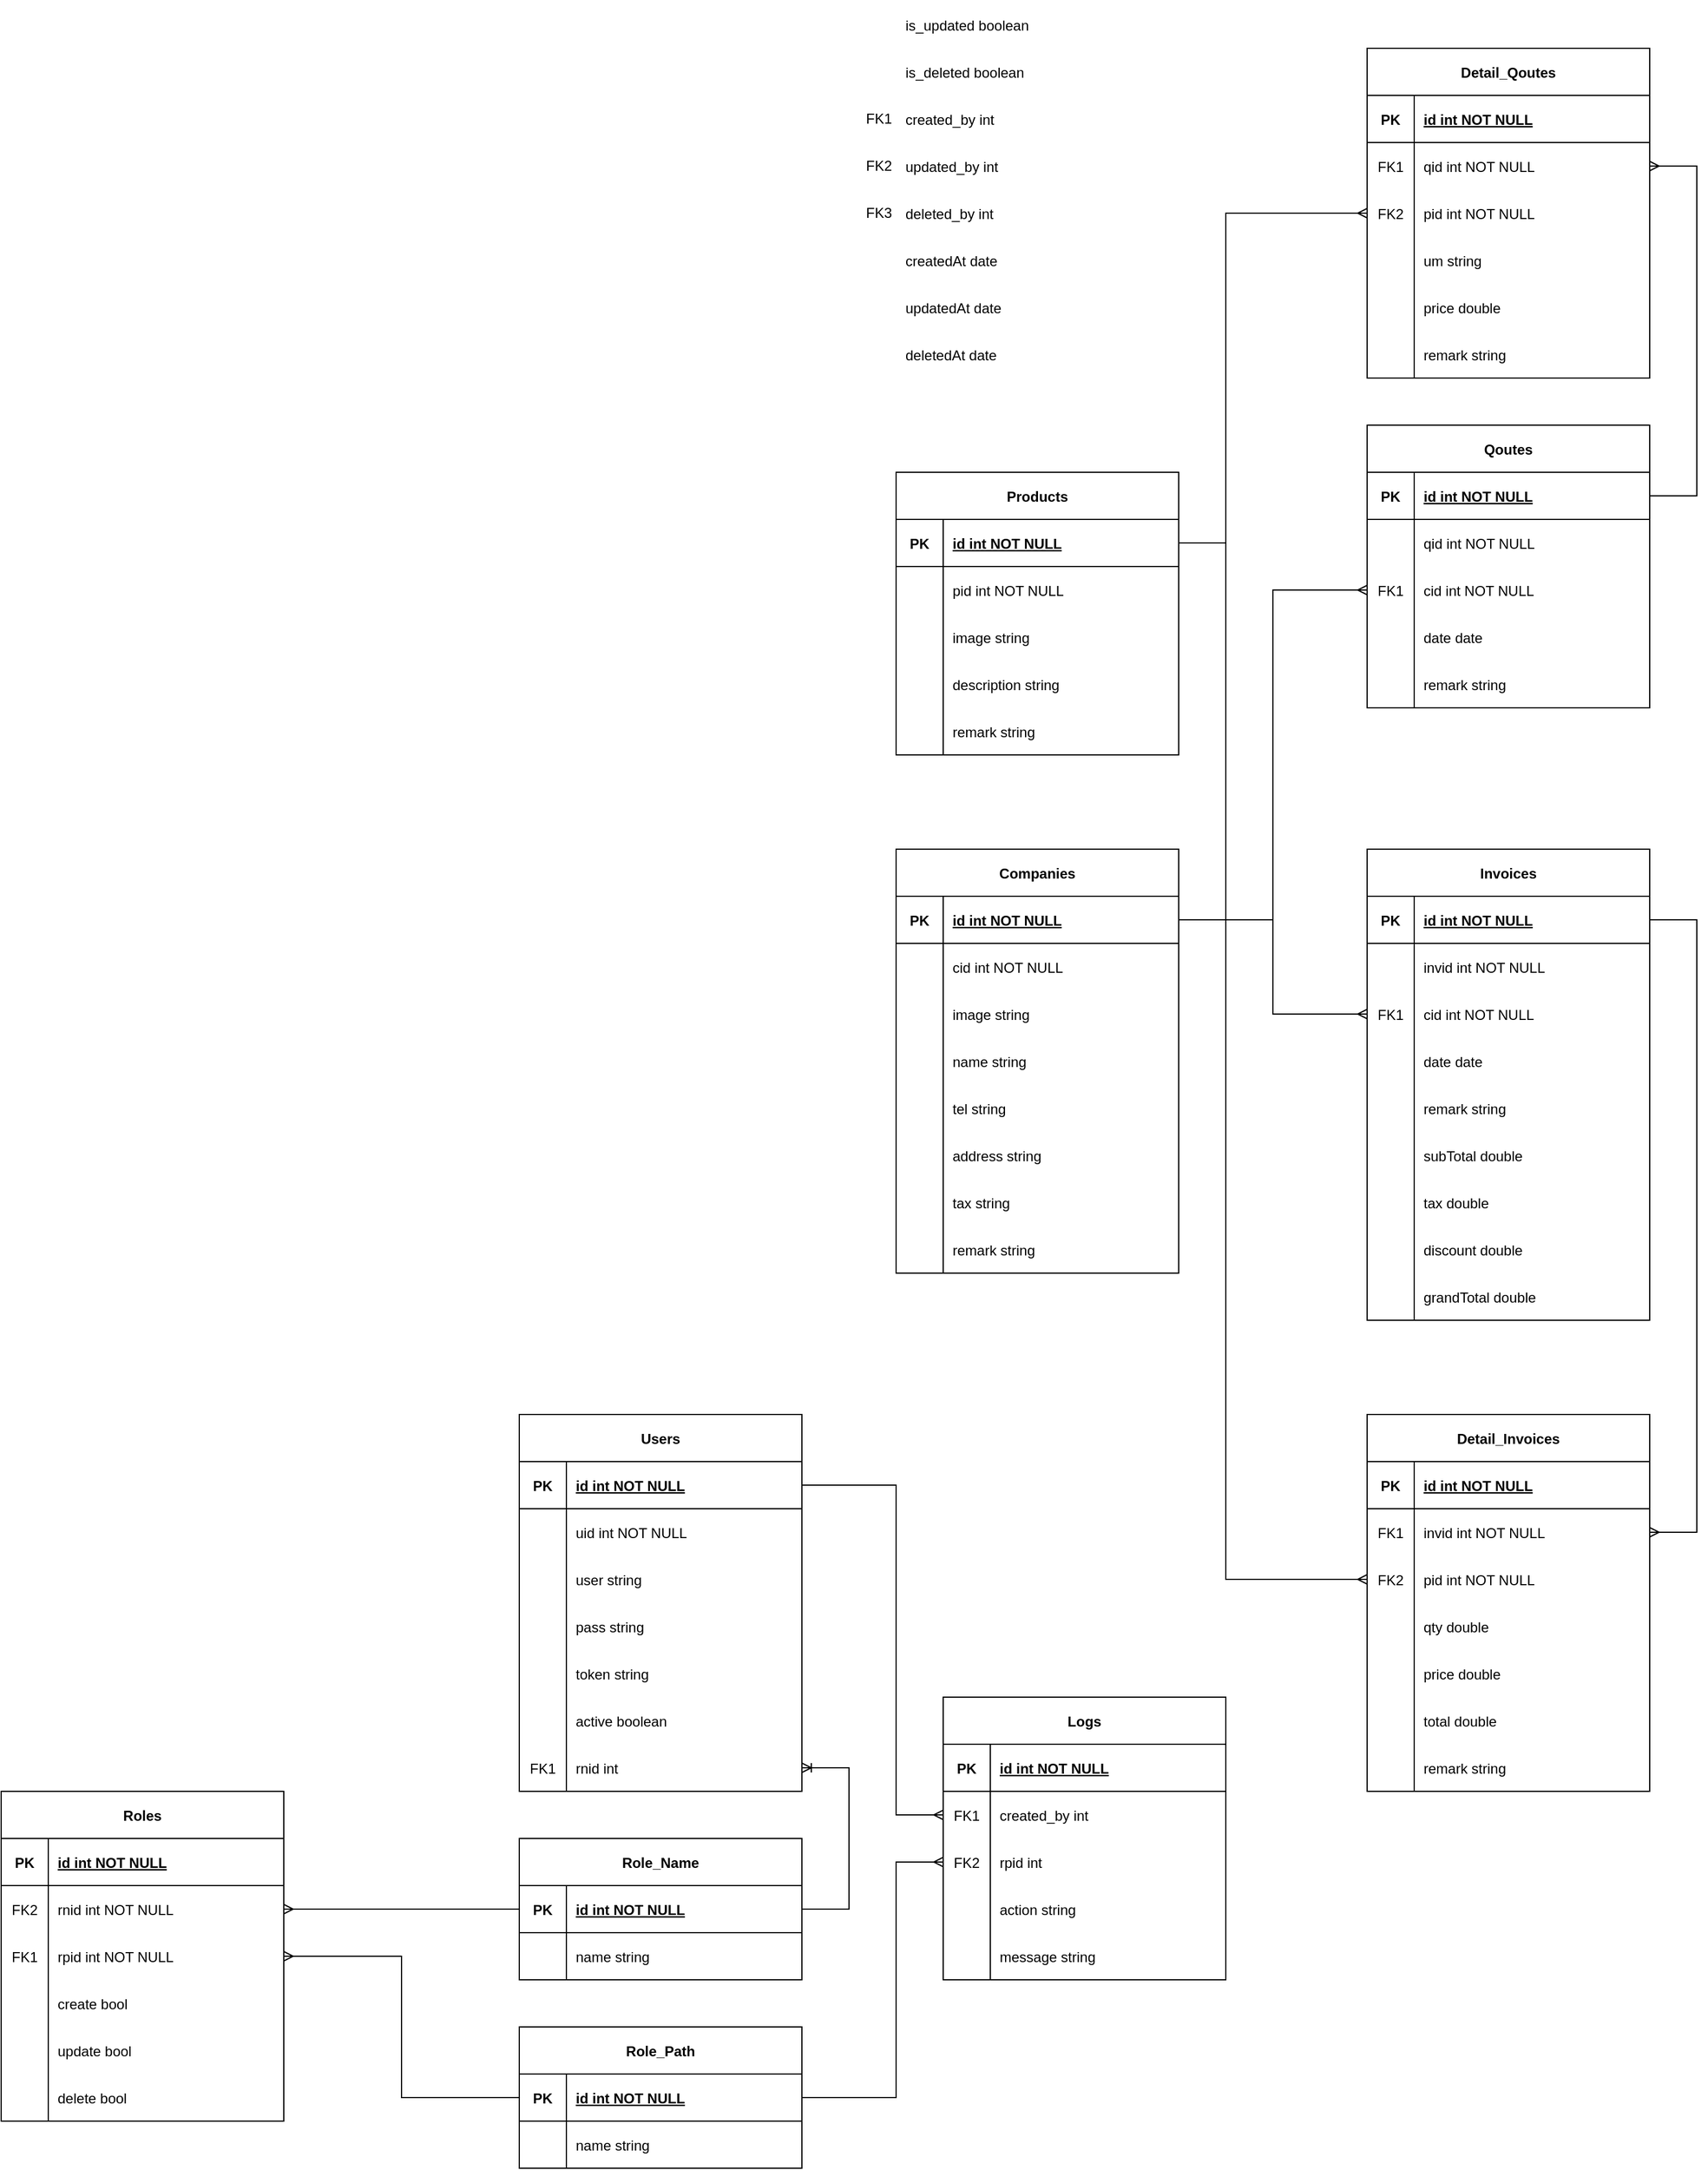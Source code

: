 <mxfile version="13.9.9" type="device"><diagram id="R2lEEEUBdFMjLlhIrx00" name="Page-1"><mxGraphModel dx="1936" dy="1906" grid="1" gridSize="10" guides="1" tooltips="1" connect="1" arrows="1" fold="1" page="1" pageScale="1" pageWidth="850" pageHeight="1100" math="0" shadow="0" extFonts="Permanent Marker^https://fonts.googleapis.com/css?family=Permanent+Marker"><root><mxCell id="0"/><mxCell id="1" parent="0"/><mxCell id="C-vyLk0tnHw3VtMMgP7b-23" value="Products" style="shape=table;startSize=40;container=1;collapsible=1;childLayout=tableLayout;fixedRows=1;rowLines=0;fontStyle=1;align=center;resizeLast=1;" parent="1" vertex="1"><mxGeometry x="120" y="120" width="240" height="240" as="geometry"><mxRectangle x="120" y="120" width="80" height="40" as="alternateBounds"/></mxGeometry></mxCell><mxCell id="C-vyLk0tnHw3VtMMgP7b-24" value="" style="shape=partialRectangle;collapsible=0;dropTarget=0;pointerEvents=0;fillColor=none;points=[[0,0.5],[1,0.5]];portConstraint=eastwest;top=0;left=0;right=0;bottom=1;" parent="C-vyLk0tnHw3VtMMgP7b-23" vertex="1"><mxGeometry y="40" width="240" height="40" as="geometry"/></mxCell><mxCell id="C-vyLk0tnHw3VtMMgP7b-25" value="PK" style="shape=partialRectangle;overflow=hidden;connectable=0;fillColor=none;top=0;left=0;bottom=0;right=0;fontStyle=1;" parent="C-vyLk0tnHw3VtMMgP7b-24" vertex="1"><mxGeometry width="40" height="40" as="geometry"/></mxCell><mxCell id="C-vyLk0tnHw3VtMMgP7b-26" value="id int NOT NULL " style="shape=partialRectangle;overflow=hidden;connectable=0;fillColor=none;top=0;left=0;bottom=0;right=0;align=left;spacingLeft=6;fontStyle=5;" parent="C-vyLk0tnHw3VtMMgP7b-24" vertex="1"><mxGeometry x="40" width="200" height="40" as="geometry"/></mxCell><mxCell id="C-vyLk0tnHw3VtMMgP7b-27" value="" style="shape=partialRectangle;collapsible=0;dropTarget=0;pointerEvents=0;fillColor=none;points=[[0,0.5],[1,0.5]];portConstraint=eastwest;top=0;left=0;right=0;bottom=0;" parent="C-vyLk0tnHw3VtMMgP7b-23" vertex="1"><mxGeometry y="80" width="240" height="40" as="geometry"/></mxCell><mxCell id="C-vyLk0tnHw3VtMMgP7b-28" value="" style="shape=partialRectangle;overflow=hidden;connectable=0;fillColor=none;top=0;left=0;bottom=0;right=0;" parent="C-vyLk0tnHw3VtMMgP7b-27" vertex="1"><mxGeometry width="40" height="40" as="geometry"/></mxCell><mxCell id="C-vyLk0tnHw3VtMMgP7b-29" value="pid int NOT NULL" style="shape=partialRectangle;overflow=hidden;connectable=0;fillColor=none;top=0;left=0;bottom=0;right=0;align=left;spacingLeft=6;" parent="C-vyLk0tnHw3VtMMgP7b-27" vertex="1"><mxGeometry x="40" width="200" height="40" as="geometry"/></mxCell><mxCell id="VTYH278Du234mxv8S15R-43" value="" style="shape=partialRectangle;collapsible=0;dropTarget=0;pointerEvents=0;fillColor=none;points=[[0,0.5],[1,0.5]];portConstraint=eastwest;top=0;left=0;right=0;bottom=0;" parent="C-vyLk0tnHw3VtMMgP7b-23" vertex="1"><mxGeometry y="120" width="240" height="40" as="geometry"/></mxCell><mxCell id="VTYH278Du234mxv8S15R-44" value="" style="shape=partialRectangle;overflow=hidden;connectable=0;fillColor=none;top=0;left=0;bottom=0;right=0;" parent="VTYH278Du234mxv8S15R-43" vertex="1"><mxGeometry width="40" height="40" as="geometry"/></mxCell><mxCell id="VTYH278Du234mxv8S15R-45" value="image string" style="shape=partialRectangle;overflow=hidden;connectable=0;fillColor=none;top=0;left=0;bottom=0;right=0;align=left;spacingLeft=6;" parent="VTYH278Du234mxv8S15R-43" vertex="1"><mxGeometry x="40" width="200" height="40" as="geometry"/></mxCell><mxCell id="VTYH278Du234mxv8S15R-16" value="" style="shape=partialRectangle;collapsible=0;dropTarget=0;pointerEvents=0;fillColor=none;points=[[0,0.5],[1,0.5]];portConstraint=eastwest;top=0;left=0;right=0;bottom=0;" parent="C-vyLk0tnHw3VtMMgP7b-23" vertex="1"><mxGeometry y="160" width="240" height="40" as="geometry"/></mxCell><mxCell id="VTYH278Du234mxv8S15R-17" value="" style="shape=partialRectangle;overflow=hidden;connectable=0;fillColor=none;top=0;left=0;bottom=0;right=0;" parent="VTYH278Du234mxv8S15R-16" vertex="1"><mxGeometry width="40" height="40" as="geometry"/></mxCell><mxCell id="VTYH278Du234mxv8S15R-18" value="description string" style="shape=partialRectangle;overflow=hidden;connectable=0;fillColor=none;top=0;left=0;bottom=0;right=0;align=left;spacingLeft=6;" parent="VTYH278Du234mxv8S15R-16" vertex="1"><mxGeometry x="40" width="200" height="40" as="geometry"/></mxCell><mxCell id="VTYH278Du234mxv8S15R-22" value="" style="shape=partialRectangle;collapsible=0;dropTarget=0;pointerEvents=0;fillColor=none;points=[[0,0.5],[1,0.5]];portConstraint=eastwest;top=0;left=0;right=0;bottom=0;" parent="C-vyLk0tnHw3VtMMgP7b-23" vertex="1"><mxGeometry y="200" width="240" height="40" as="geometry"/></mxCell><mxCell id="VTYH278Du234mxv8S15R-23" value="" style="shape=partialRectangle;overflow=hidden;connectable=0;fillColor=none;top=0;left=0;bottom=0;right=0;" parent="VTYH278Du234mxv8S15R-22" vertex="1"><mxGeometry width="40" height="40" as="geometry"/></mxCell><mxCell id="VTYH278Du234mxv8S15R-24" value="remark string" style="shape=partialRectangle;overflow=hidden;connectable=0;fillColor=none;top=0;left=0;bottom=0;right=0;align=left;spacingLeft=6;" parent="VTYH278Du234mxv8S15R-22" vertex="1"><mxGeometry x="40" width="200" height="40" as="geometry"/></mxCell><mxCell id="VTYH278Du234mxv8S15R-1" value="" style="shape=partialRectangle;collapsible=0;dropTarget=0;pointerEvents=0;fillColor=none;points=[[0,0.5],[1,0.5]];portConstraint=eastwest;top=0;left=0;right=0;bottom=0;" parent="1" vertex="1"><mxGeometry x="120" y="200" width="250" height="40" as="geometry"/></mxCell><mxCell id="VTYH278Du234mxv8S15R-2" value="" style="shape=partialRectangle;overflow=hidden;connectable=0;fillColor=none;top=0;left=0;bottom=0;right=0;" parent="VTYH278Du234mxv8S15R-1" vertex="1"><mxGeometry width="30" height="40" as="geometry"/></mxCell><mxCell id="VTYH278Du234mxv8S15R-59" value="createdAt date" style="shape=partialRectangle;overflow=hidden;connectable=0;fillColor=none;top=0;left=0;bottom=0;right=0;align=left;spacingLeft=6;" parent="1" vertex="1"><mxGeometry x="120" y="-80" width="200" height="40" as="geometry"/></mxCell><mxCell id="VTYH278Du234mxv8S15R-60" value="updatedAt date" style="shape=partialRectangle;overflow=hidden;connectable=0;fillColor=none;top=0;left=0;bottom=0;right=0;align=left;spacingLeft=6;" parent="1" vertex="1"><mxGeometry x="120" y="-40" width="200" height="40" as="geometry"/></mxCell><mxCell id="VTYH278Du234mxv8S15R-61" value="deletedAt date" style="shape=partialRectangle;overflow=hidden;connectable=0;fillColor=none;top=0;left=0;bottom=0;right=0;align=left;spacingLeft=6;" parent="1" vertex="1"><mxGeometry x="120" width="200" height="40" as="geometry"/></mxCell><mxCell id="VTYH278Du234mxv8S15R-63" value="FK1" style="text;html=1;align=center;verticalAlign=middle;resizable=0;points=[];autosize=1;" parent="1" vertex="1"><mxGeometry x="85" y="-190" width="40" height="20" as="geometry"/></mxCell><mxCell id="VTYH278Du234mxv8S15R-65" value="Companies" style="shape=table;startSize=40;container=1;collapsible=1;childLayout=tableLayout;fixedRows=1;rowLines=0;fontStyle=1;align=center;resizeLast=1;" parent="1" vertex="1"><mxGeometry x="120" y="440" width="240" height="360" as="geometry"><mxRectangle x="120" y="120" width="80" height="40" as="alternateBounds"/></mxGeometry></mxCell><mxCell id="VTYH278Du234mxv8S15R-66" value="" style="shape=partialRectangle;collapsible=0;dropTarget=0;pointerEvents=0;fillColor=none;points=[[0,0.5],[1,0.5]];portConstraint=eastwest;top=0;left=0;right=0;bottom=1;" parent="VTYH278Du234mxv8S15R-65" vertex="1"><mxGeometry y="40" width="240" height="40" as="geometry"/></mxCell><mxCell id="VTYH278Du234mxv8S15R-67" value="PK" style="shape=partialRectangle;overflow=hidden;connectable=0;fillColor=none;top=0;left=0;bottom=0;right=0;fontStyle=1;" parent="VTYH278Du234mxv8S15R-66" vertex="1"><mxGeometry width="40" height="40" as="geometry"/></mxCell><mxCell id="VTYH278Du234mxv8S15R-68" value="id int NOT NULL " style="shape=partialRectangle;overflow=hidden;connectable=0;fillColor=none;top=0;left=0;bottom=0;right=0;align=left;spacingLeft=6;fontStyle=5;" parent="VTYH278Du234mxv8S15R-66" vertex="1"><mxGeometry x="40" width="200" height="40" as="geometry"/></mxCell><mxCell id="VTYH278Du234mxv8S15R-69" value="" style="shape=partialRectangle;collapsible=0;dropTarget=0;pointerEvents=0;fillColor=none;points=[[0,0.5],[1,0.5]];portConstraint=eastwest;top=0;left=0;right=0;bottom=0;" parent="VTYH278Du234mxv8S15R-65" vertex="1"><mxGeometry y="80" width="240" height="40" as="geometry"/></mxCell><mxCell id="VTYH278Du234mxv8S15R-70" value="" style="shape=partialRectangle;overflow=hidden;connectable=0;fillColor=none;top=0;left=0;bottom=0;right=0;" parent="VTYH278Du234mxv8S15R-69" vertex="1"><mxGeometry width="40" height="40" as="geometry"/></mxCell><mxCell id="VTYH278Du234mxv8S15R-71" value="cid int NOT NULL" style="shape=partialRectangle;overflow=hidden;connectable=0;fillColor=none;top=0;left=0;bottom=0;right=0;align=left;spacingLeft=6;" parent="VTYH278Du234mxv8S15R-69" vertex="1"><mxGeometry x="40" width="200" height="40" as="geometry"/></mxCell><mxCell id="VTYH278Du234mxv8S15R-72" value="" style="shape=partialRectangle;collapsible=0;dropTarget=0;pointerEvents=0;fillColor=none;points=[[0,0.5],[1,0.5]];portConstraint=eastwest;top=0;left=0;right=0;bottom=0;" parent="VTYH278Du234mxv8S15R-65" vertex="1"><mxGeometry y="120" width="240" height="40" as="geometry"/></mxCell><mxCell id="VTYH278Du234mxv8S15R-73" value="" style="shape=partialRectangle;overflow=hidden;connectable=0;fillColor=none;top=0;left=0;bottom=0;right=0;" parent="VTYH278Du234mxv8S15R-72" vertex="1"><mxGeometry width="40" height="40" as="geometry"/></mxCell><mxCell id="VTYH278Du234mxv8S15R-74" value="image string" style="shape=partialRectangle;overflow=hidden;connectable=0;fillColor=none;top=0;left=0;bottom=0;right=0;align=left;spacingLeft=6;" parent="VTYH278Du234mxv8S15R-72" vertex="1"><mxGeometry x="40" width="200" height="40" as="geometry"/></mxCell><mxCell id="VTYH278Du234mxv8S15R-75" value="" style="shape=partialRectangle;collapsible=0;dropTarget=0;pointerEvents=0;fillColor=none;points=[[0,0.5],[1,0.5]];portConstraint=eastwest;top=0;left=0;right=0;bottom=0;" parent="VTYH278Du234mxv8S15R-65" vertex="1"><mxGeometry y="160" width="240" height="40" as="geometry"/></mxCell><mxCell id="VTYH278Du234mxv8S15R-76" value="" style="shape=partialRectangle;overflow=hidden;connectable=0;fillColor=none;top=0;left=0;bottom=0;right=0;" parent="VTYH278Du234mxv8S15R-75" vertex="1"><mxGeometry width="40" height="40" as="geometry"/></mxCell><mxCell id="VTYH278Du234mxv8S15R-77" value="name string" style="shape=partialRectangle;overflow=hidden;connectable=0;fillColor=none;top=0;left=0;bottom=0;right=0;align=left;spacingLeft=6;" parent="VTYH278Du234mxv8S15R-75" vertex="1"><mxGeometry x="40" width="200" height="40" as="geometry"/></mxCell><mxCell id="VTYH278Du234mxv8S15R-78" value="" style="shape=partialRectangle;collapsible=0;dropTarget=0;pointerEvents=0;fillColor=none;points=[[0,0.5],[1,0.5]];portConstraint=eastwest;top=0;left=0;right=0;bottom=0;" parent="VTYH278Du234mxv8S15R-65" vertex="1"><mxGeometry y="200" width="240" height="40" as="geometry"/></mxCell><mxCell id="VTYH278Du234mxv8S15R-79" value="" style="shape=partialRectangle;overflow=hidden;connectable=0;fillColor=none;top=0;left=0;bottom=0;right=0;" parent="VTYH278Du234mxv8S15R-78" vertex="1"><mxGeometry width="40" height="40" as="geometry"/></mxCell><mxCell id="VTYH278Du234mxv8S15R-80" value="tel string" style="shape=partialRectangle;overflow=hidden;connectable=0;fillColor=none;top=0;left=0;bottom=0;right=0;align=left;spacingLeft=6;" parent="VTYH278Du234mxv8S15R-78" vertex="1"><mxGeometry x="40" width="200" height="40" as="geometry"/></mxCell><mxCell id="VTYH278Du234mxv8S15R-81" value="" style="shape=partialRectangle;collapsible=0;dropTarget=0;pointerEvents=0;fillColor=none;points=[[0,0.5],[1,0.5]];portConstraint=eastwest;top=0;left=0;right=0;bottom=0;" parent="VTYH278Du234mxv8S15R-65" vertex="1"><mxGeometry y="240" width="240" height="40" as="geometry"/></mxCell><mxCell id="VTYH278Du234mxv8S15R-82" value="" style="shape=partialRectangle;overflow=hidden;connectable=0;fillColor=none;top=0;left=0;bottom=0;right=0;" parent="VTYH278Du234mxv8S15R-81" vertex="1"><mxGeometry width="40" height="40" as="geometry"/></mxCell><mxCell id="VTYH278Du234mxv8S15R-83" value="address string" style="shape=partialRectangle;overflow=hidden;connectable=0;fillColor=none;top=0;left=0;bottom=0;right=0;align=left;spacingLeft=6;" parent="VTYH278Du234mxv8S15R-81" vertex="1"><mxGeometry x="40" width="200" height="40" as="geometry"/></mxCell><mxCell id="VTYH278Du234mxv8S15R-112" value="" style="shape=partialRectangle;collapsible=0;dropTarget=0;pointerEvents=0;fillColor=none;points=[[0,0.5],[1,0.5]];portConstraint=eastwest;top=0;left=0;right=0;bottom=0;" parent="VTYH278Du234mxv8S15R-65" vertex="1"><mxGeometry y="280" width="240" height="40" as="geometry"/></mxCell><mxCell id="VTYH278Du234mxv8S15R-113" value="" style="shape=partialRectangle;overflow=hidden;connectable=0;fillColor=none;top=0;left=0;bottom=0;right=0;" parent="VTYH278Du234mxv8S15R-112" vertex="1"><mxGeometry width="40" height="40" as="geometry"/></mxCell><mxCell id="VTYH278Du234mxv8S15R-114" value="tax string" style="shape=partialRectangle;overflow=hidden;connectable=0;fillColor=none;top=0;left=0;bottom=0;right=0;align=left;spacingLeft=6;" parent="VTYH278Du234mxv8S15R-112" vertex="1"><mxGeometry x="40" width="200" height="40" as="geometry"/></mxCell><mxCell id="VTYH278Du234mxv8S15R-84" value="" style="shape=partialRectangle;collapsible=0;dropTarget=0;pointerEvents=0;fillColor=none;points=[[0,0.5],[1,0.5]];portConstraint=eastwest;top=0;left=0;right=0;bottom=0;" parent="VTYH278Du234mxv8S15R-65" vertex="1"><mxGeometry y="320" width="240" height="40" as="geometry"/></mxCell><mxCell id="VTYH278Du234mxv8S15R-85" value="" style="shape=partialRectangle;overflow=hidden;connectable=0;fillColor=none;top=0;left=0;bottom=0;right=0;" parent="VTYH278Du234mxv8S15R-84" vertex="1"><mxGeometry width="40" height="40" as="geometry"/></mxCell><mxCell id="VTYH278Du234mxv8S15R-86" value="remark string" style="shape=partialRectangle;overflow=hidden;connectable=0;fillColor=none;top=0;left=0;bottom=0;right=0;align=left;spacingLeft=6;" parent="VTYH278Du234mxv8S15R-84" vertex="1"><mxGeometry x="40" width="200" height="40" as="geometry"/></mxCell><mxCell id="VTYH278Du234mxv8S15R-116" value="Qoutes" style="shape=table;startSize=40;container=1;collapsible=1;childLayout=tableLayout;fixedRows=1;rowLines=0;fontStyle=1;align=center;resizeLast=1;" parent="1" vertex="1"><mxGeometry x="520" y="80" width="240" height="240" as="geometry"><mxRectangle x="520" y="120" width="80" height="40" as="alternateBounds"/></mxGeometry></mxCell><mxCell id="VTYH278Du234mxv8S15R-117" value="" style="shape=partialRectangle;collapsible=0;dropTarget=0;pointerEvents=0;fillColor=none;points=[[0,0.5],[1,0.5]];portConstraint=eastwest;top=0;left=0;right=0;bottom=1;" parent="VTYH278Du234mxv8S15R-116" vertex="1"><mxGeometry y="40" width="240" height="40" as="geometry"/></mxCell><mxCell id="VTYH278Du234mxv8S15R-118" value="PK" style="shape=partialRectangle;overflow=hidden;connectable=0;fillColor=none;top=0;left=0;bottom=0;right=0;fontStyle=1;" parent="VTYH278Du234mxv8S15R-117" vertex="1"><mxGeometry width="40" height="40" as="geometry"/></mxCell><mxCell id="VTYH278Du234mxv8S15R-119" value="id int NOT NULL " style="shape=partialRectangle;overflow=hidden;connectable=0;fillColor=none;top=0;left=0;bottom=0;right=0;align=left;spacingLeft=6;fontStyle=5;" parent="VTYH278Du234mxv8S15R-117" vertex="1"><mxGeometry x="40" width="200" height="40" as="geometry"/></mxCell><mxCell id="VTYH278Du234mxv8S15R-120" value="" style="shape=partialRectangle;collapsible=0;dropTarget=0;pointerEvents=0;fillColor=none;points=[[0,0.5],[1,0.5]];portConstraint=eastwest;top=0;left=0;right=0;bottom=0;" parent="VTYH278Du234mxv8S15R-116" vertex="1"><mxGeometry y="80" width="240" height="40" as="geometry"/></mxCell><mxCell id="VTYH278Du234mxv8S15R-121" value="" style="shape=partialRectangle;overflow=hidden;connectable=0;fillColor=none;top=0;left=0;bottom=0;right=0;" parent="VTYH278Du234mxv8S15R-120" vertex="1"><mxGeometry width="40" height="40" as="geometry"/></mxCell><mxCell id="VTYH278Du234mxv8S15R-122" value="qid int NOT NULL" style="shape=partialRectangle;overflow=hidden;connectable=0;fillColor=none;top=0;left=0;bottom=0;right=0;align=left;spacingLeft=6;" parent="VTYH278Du234mxv8S15R-120" vertex="1"><mxGeometry x="40" width="200" height="40" as="geometry"/></mxCell><mxCell id="VTYH278Du234mxv8S15R-123" value="" style="shape=partialRectangle;collapsible=0;dropTarget=0;pointerEvents=0;fillColor=none;points=[[0,0.5],[1,0.5]];portConstraint=eastwest;top=0;left=0;right=0;bottom=0;" parent="VTYH278Du234mxv8S15R-116" vertex="1"><mxGeometry y="120" width="240" height="40" as="geometry"/></mxCell><mxCell id="VTYH278Du234mxv8S15R-124" value="FK1" style="shape=partialRectangle;overflow=hidden;connectable=0;fillColor=none;top=0;left=0;bottom=0;right=0;" parent="VTYH278Du234mxv8S15R-123" vertex="1"><mxGeometry width="40" height="40" as="geometry"/></mxCell><mxCell id="VTYH278Du234mxv8S15R-125" value="cid int NOT NULL" style="shape=partialRectangle;overflow=hidden;connectable=0;fillColor=none;top=0;left=0;bottom=0;right=0;align=left;spacingLeft=6;" parent="VTYH278Du234mxv8S15R-123" vertex="1"><mxGeometry x="40" width="200" height="40" as="geometry"/></mxCell><mxCell id="VTYH278Du234mxv8S15R-138" value="" style="shape=partialRectangle;collapsible=0;dropTarget=0;pointerEvents=0;fillColor=none;points=[[0,0.5],[1,0.5]];portConstraint=eastwest;top=0;left=0;right=0;bottom=0;" parent="VTYH278Du234mxv8S15R-116" vertex="1"><mxGeometry y="160" width="240" height="40" as="geometry"/></mxCell><mxCell id="VTYH278Du234mxv8S15R-139" value="" style="shape=partialRectangle;overflow=hidden;connectable=0;fillColor=none;top=0;left=0;bottom=0;right=0;" parent="VTYH278Du234mxv8S15R-138" vertex="1"><mxGeometry width="40" height="40" as="geometry"/></mxCell><mxCell id="VTYH278Du234mxv8S15R-140" value="date date" style="shape=partialRectangle;overflow=hidden;connectable=0;fillColor=none;top=0;left=0;bottom=0;right=0;align=left;spacingLeft=6;" parent="VTYH278Du234mxv8S15R-138" vertex="1"><mxGeometry x="40" width="200" height="40" as="geometry"/></mxCell><mxCell id="VTYH278Du234mxv8S15R-210" value="" style="shape=partialRectangle;collapsible=0;dropTarget=0;pointerEvents=0;fillColor=none;points=[[0,0.5],[1,0.5]];portConstraint=eastwest;top=0;left=0;right=0;bottom=0;" parent="VTYH278Du234mxv8S15R-116" vertex="1"><mxGeometry y="200" width="240" height="40" as="geometry"/></mxCell><mxCell id="VTYH278Du234mxv8S15R-211" value="" style="shape=partialRectangle;overflow=hidden;connectable=0;fillColor=none;top=0;left=0;bottom=0;right=0;" parent="VTYH278Du234mxv8S15R-210" vertex="1"><mxGeometry width="40" height="40" as="geometry"/></mxCell><mxCell id="VTYH278Du234mxv8S15R-212" value="remark string" style="shape=partialRectangle;overflow=hidden;connectable=0;fillColor=none;top=0;left=0;bottom=0;right=0;align=left;spacingLeft=6;" parent="VTYH278Du234mxv8S15R-210" vertex="1"><mxGeometry x="40" width="200" height="40" as="geometry"/></mxCell><mxCell id="VTYH278Du234mxv8S15R-137" style="edgeStyle=orthogonalEdgeStyle;rounded=0;orthogonalLoop=1;jettySize=auto;html=1;endArrow=ERmany;endFill=0;exitX=1;exitY=0.5;exitDx=0;exitDy=0;" parent="1" source="VTYH278Du234mxv8S15R-66" target="VTYH278Du234mxv8S15R-123" edge="1"><mxGeometry relative="1" as="geometry"/></mxCell><mxCell id="VTYH278Du234mxv8S15R-141" value="Invoices" style="shape=table;startSize=40;container=1;collapsible=1;childLayout=tableLayout;fixedRows=1;rowLines=0;fontStyle=1;align=center;resizeLast=1;" parent="1" vertex="1"><mxGeometry x="520" y="440" width="240" height="400" as="geometry"><mxRectangle x="520" y="440" width="80" height="40" as="alternateBounds"/></mxGeometry></mxCell><mxCell id="VTYH278Du234mxv8S15R-142" value="" style="shape=partialRectangle;collapsible=0;dropTarget=0;pointerEvents=0;fillColor=none;points=[[0,0.5],[1,0.5]];portConstraint=eastwest;top=0;left=0;right=0;bottom=1;" parent="VTYH278Du234mxv8S15R-141" vertex="1"><mxGeometry y="40" width="240" height="40" as="geometry"/></mxCell><mxCell id="VTYH278Du234mxv8S15R-143" value="PK" style="shape=partialRectangle;overflow=hidden;connectable=0;fillColor=none;top=0;left=0;bottom=0;right=0;fontStyle=1;" parent="VTYH278Du234mxv8S15R-142" vertex="1"><mxGeometry width="40" height="40" as="geometry"/></mxCell><mxCell id="VTYH278Du234mxv8S15R-144" value="id int NOT NULL " style="shape=partialRectangle;overflow=hidden;connectable=0;fillColor=none;top=0;left=0;bottom=0;right=0;align=left;spacingLeft=6;fontStyle=5;" parent="VTYH278Du234mxv8S15R-142" vertex="1"><mxGeometry x="40" width="200" height="40" as="geometry"/></mxCell><mxCell id="VTYH278Du234mxv8S15R-145" value="" style="shape=partialRectangle;collapsible=0;dropTarget=0;pointerEvents=0;fillColor=none;points=[[0,0.5],[1,0.5]];portConstraint=eastwest;top=0;left=0;right=0;bottom=0;" parent="VTYH278Du234mxv8S15R-141" vertex="1"><mxGeometry y="80" width="240" height="40" as="geometry"/></mxCell><mxCell id="VTYH278Du234mxv8S15R-146" value="" style="shape=partialRectangle;overflow=hidden;connectable=0;fillColor=none;top=0;left=0;bottom=0;right=0;" parent="VTYH278Du234mxv8S15R-145" vertex="1"><mxGeometry width="40" height="40" as="geometry"/></mxCell><mxCell id="VTYH278Du234mxv8S15R-147" value="invid int NOT NULL" style="shape=partialRectangle;overflow=hidden;connectable=0;fillColor=none;top=0;left=0;bottom=0;right=0;align=left;spacingLeft=6;" parent="VTYH278Du234mxv8S15R-145" vertex="1"><mxGeometry x="40" width="200" height="40" as="geometry"/></mxCell><mxCell id="VTYH278Du234mxv8S15R-148" value="" style="shape=partialRectangle;collapsible=0;dropTarget=0;pointerEvents=0;fillColor=none;points=[[0,0.5],[1,0.5]];portConstraint=eastwest;top=0;left=0;right=0;bottom=0;" parent="VTYH278Du234mxv8S15R-141" vertex="1"><mxGeometry y="120" width="240" height="40" as="geometry"/></mxCell><mxCell id="VTYH278Du234mxv8S15R-149" value="FK1" style="shape=partialRectangle;overflow=hidden;connectable=0;fillColor=none;top=0;left=0;bottom=0;right=0;" parent="VTYH278Du234mxv8S15R-148" vertex="1"><mxGeometry width="40" height="40" as="geometry"/></mxCell><mxCell id="VTYH278Du234mxv8S15R-150" value="cid int NOT NULL" style="shape=partialRectangle;overflow=hidden;connectable=0;fillColor=none;top=0;left=0;bottom=0;right=0;align=left;spacingLeft=6;" parent="VTYH278Du234mxv8S15R-148" vertex="1"><mxGeometry x="40" width="200" height="40" as="geometry"/></mxCell><mxCell id="VTYH278Du234mxv8S15R-151" value="" style="shape=partialRectangle;collapsible=0;dropTarget=0;pointerEvents=0;fillColor=none;points=[[0,0.5],[1,0.5]];portConstraint=eastwest;top=0;left=0;right=0;bottom=0;" parent="VTYH278Du234mxv8S15R-141" vertex="1"><mxGeometry y="160" width="240" height="40" as="geometry"/></mxCell><mxCell id="VTYH278Du234mxv8S15R-152" value="" style="shape=partialRectangle;overflow=hidden;connectable=0;fillColor=none;top=0;left=0;bottom=0;right=0;" parent="VTYH278Du234mxv8S15R-151" vertex="1"><mxGeometry width="40" height="40" as="geometry"/></mxCell><mxCell id="VTYH278Du234mxv8S15R-153" value="date date" style="shape=partialRectangle;overflow=hidden;connectable=0;fillColor=none;top=0;left=0;bottom=0;right=0;align=left;spacingLeft=6;" parent="VTYH278Du234mxv8S15R-151" vertex="1"><mxGeometry x="40" width="200" height="40" as="geometry"/></mxCell><mxCell id="VTYH278Du234mxv8S15R-154" value="" style="shape=partialRectangle;collapsible=0;dropTarget=0;pointerEvents=0;fillColor=none;points=[[0,0.5],[1,0.5]];portConstraint=eastwest;top=0;left=0;right=0;bottom=0;" parent="VTYH278Du234mxv8S15R-141" vertex="1"><mxGeometry y="200" width="240" height="40" as="geometry"/></mxCell><mxCell id="VTYH278Du234mxv8S15R-155" value="" style="shape=partialRectangle;overflow=hidden;connectable=0;fillColor=none;top=0;left=0;bottom=0;right=0;" parent="VTYH278Du234mxv8S15R-154" vertex="1"><mxGeometry width="40" height="40" as="geometry"/></mxCell><mxCell id="VTYH278Du234mxv8S15R-156" value="remark string" style="shape=partialRectangle;overflow=hidden;connectable=0;fillColor=none;top=0;left=0;bottom=0;right=0;align=left;spacingLeft=6;" parent="VTYH278Du234mxv8S15R-154" vertex="1"><mxGeometry x="40" width="200" height="40" as="geometry"/></mxCell><mxCell id="VTYH278Du234mxv8S15R-161" value="" style="shape=partialRectangle;collapsible=0;dropTarget=0;pointerEvents=0;fillColor=none;points=[[0,0.5],[1,0.5]];portConstraint=eastwest;top=0;left=0;right=0;bottom=0;" parent="VTYH278Du234mxv8S15R-141" vertex="1"><mxGeometry y="240" width="240" height="40" as="geometry"/></mxCell><mxCell id="VTYH278Du234mxv8S15R-162" value="" style="shape=partialRectangle;overflow=hidden;connectable=0;fillColor=none;top=0;left=0;bottom=0;right=0;" parent="VTYH278Du234mxv8S15R-161" vertex="1"><mxGeometry width="40" height="40" as="geometry"/></mxCell><mxCell id="VTYH278Du234mxv8S15R-163" value="subTotal double" style="shape=partialRectangle;overflow=hidden;connectable=0;fillColor=none;top=0;left=0;bottom=0;right=0;align=left;spacingLeft=6;" parent="VTYH278Du234mxv8S15R-161" vertex="1"><mxGeometry x="40" width="200" height="40" as="geometry"/></mxCell><mxCell id="VTYH278Du234mxv8S15R-164" value="" style="shape=partialRectangle;collapsible=0;dropTarget=0;pointerEvents=0;fillColor=none;points=[[0,0.5],[1,0.5]];portConstraint=eastwest;top=0;left=0;right=0;bottom=0;" parent="VTYH278Du234mxv8S15R-141" vertex="1"><mxGeometry y="280" width="240" height="40" as="geometry"/></mxCell><mxCell id="VTYH278Du234mxv8S15R-165" value="" style="shape=partialRectangle;overflow=hidden;connectable=0;fillColor=none;top=0;left=0;bottom=0;right=0;" parent="VTYH278Du234mxv8S15R-164" vertex="1"><mxGeometry width="40" height="40" as="geometry"/></mxCell><mxCell id="VTYH278Du234mxv8S15R-166" value="tax double" style="shape=partialRectangle;overflow=hidden;connectable=0;fillColor=none;top=0;left=0;bottom=0;right=0;align=left;spacingLeft=6;" parent="VTYH278Du234mxv8S15R-164" vertex="1"><mxGeometry x="40" width="200" height="40" as="geometry"/></mxCell><mxCell id="VTYH278Du234mxv8S15R-167" value="" style="shape=partialRectangle;collapsible=0;dropTarget=0;pointerEvents=0;fillColor=none;points=[[0,0.5],[1,0.5]];portConstraint=eastwest;top=0;left=0;right=0;bottom=0;" parent="VTYH278Du234mxv8S15R-141" vertex="1"><mxGeometry y="320" width="240" height="40" as="geometry"/></mxCell><mxCell id="VTYH278Du234mxv8S15R-168" value="" style="shape=partialRectangle;overflow=hidden;connectable=0;fillColor=none;top=0;left=0;bottom=0;right=0;" parent="VTYH278Du234mxv8S15R-167" vertex="1"><mxGeometry width="40" height="40" as="geometry"/></mxCell><mxCell id="VTYH278Du234mxv8S15R-169" value="discount double" style="shape=partialRectangle;overflow=hidden;connectable=0;fillColor=none;top=0;left=0;bottom=0;right=0;align=left;spacingLeft=6;" parent="VTYH278Du234mxv8S15R-167" vertex="1"><mxGeometry x="40" width="200" height="40" as="geometry"/></mxCell><mxCell id="VTYH278Du234mxv8S15R-170" value="" style="shape=partialRectangle;collapsible=0;dropTarget=0;pointerEvents=0;fillColor=none;points=[[0,0.5],[1,0.5]];portConstraint=eastwest;top=0;left=0;right=0;bottom=0;" parent="VTYH278Du234mxv8S15R-141" vertex="1"><mxGeometry y="360" width="240" height="40" as="geometry"/></mxCell><mxCell id="VTYH278Du234mxv8S15R-171" value="" style="shape=partialRectangle;overflow=hidden;connectable=0;fillColor=none;top=0;left=0;bottom=0;right=0;" parent="VTYH278Du234mxv8S15R-170" vertex="1"><mxGeometry width="40" height="40" as="geometry"/></mxCell><mxCell id="VTYH278Du234mxv8S15R-172" value="grandTotal double" style="shape=partialRectangle;overflow=hidden;connectable=0;fillColor=none;top=0;left=0;bottom=0;right=0;align=left;spacingLeft=6;" parent="VTYH278Du234mxv8S15R-170" vertex="1"><mxGeometry x="40" width="200" height="40" as="geometry"/></mxCell><mxCell id="VTYH278Du234mxv8S15R-160" style="edgeStyle=orthogonalEdgeStyle;rounded=0;orthogonalLoop=1;jettySize=auto;html=1;entryX=0;entryY=0.5;entryDx=0;entryDy=0;endArrow=ERmany;endFill=0;" parent="1" source="VTYH278Du234mxv8S15R-66" target="VTYH278Du234mxv8S15R-148" edge="1"><mxGeometry relative="1" as="geometry"/></mxCell><mxCell id="VTYH278Du234mxv8S15R-173" value="Detail_Invoices" style="shape=table;startSize=40;container=1;collapsible=1;childLayout=tableLayout;fixedRows=1;rowLines=0;fontStyle=1;align=center;resizeLast=1;" parent="1" vertex="1"><mxGeometry x="520" y="920" width="240" height="320" as="geometry"><mxRectangle x="520" y="440" width="80" height="40" as="alternateBounds"/></mxGeometry></mxCell><mxCell id="VTYH278Du234mxv8S15R-174" value="" style="shape=partialRectangle;collapsible=0;dropTarget=0;pointerEvents=0;fillColor=none;points=[[0,0.5],[1,0.5]];portConstraint=eastwest;top=0;left=0;right=0;bottom=1;" parent="VTYH278Du234mxv8S15R-173" vertex="1"><mxGeometry y="40" width="240" height="40" as="geometry"/></mxCell><mxCell id="VTYH278Du234mxv8S15R-175" value="PK" style="shape=partialRectangle;overflow=hidden;connectable=0;fillColor=none;top=0;left=0;bottom=0;right=0;fontStyle=1;" parent="VTYH278Du234mxv8S15R-174" vertex="1"><mxGeometry width="40" height="40" as="geometry"/></mxCell><mxCell id="VTYH278Du234mxv8S15R-176" value="id int NOT NULL " style="shape=partialRectangle;overflow=hidden;connectable=0;fillColor=none;top=0;left=0;bottom=0;right=0;align=left;spacingLeft=6;fontStyle=5;" parent="VTYH278Du234mxv8S15R-174" vertex="1"><mxGeometry x="40" width="200" height="40" as="geometry"/></mxCell><mxCell id="VTYH278Du234mxv8S15R-177" value="" style="shape=partialRectangle;collapsible=0;dropTarget=0;pointerEvents=0;fillColor=none;points=[[0,0.5],[1,0.5]];portConstraint=eastwest;top=0;left=0;right=0;bottom=0;" parent="VTYH278Du234mxv8S15R-173" vertex="1"><mxGeometry y="80" width="240" height="40" as="geometry"/></mxCell><mxCell id="VTYH278Du234mxv8S15R-178" value="FK1" style="shape=partialRectangle;overflow=hidden;connectable=0;fillColor=none;top=0;left=0;bottom=0;right=0;" parent="VTYH278Du234mxv8S15R-177" vertex="1"><mxGeometry width="40" height="40" as="geometry"/></mxCell><mxCell id="VTYH278Du234mxv8S15R-179" value="invid int NOT NULL" style="shape=partialRectangle;overflow=hidden;connectable=0;fillColor=none;top=0;left=0;bottom=0;right=0;align=left;spacingLeft=6;" parent="VTYH278Du234mxv8S15R-177" vertex="1"><mxGeometry x="40" width="200" height="40" as="geometry"/></mxCell><mxCell id="VTYH278Du234mxv8S15R-180" value="" style="shape=partialRectangle;collapsible=0;dropTarget=0;pointerEvents=0;fillColor=none;points=[[0,0.5],[1,0.5]];portConstraint=eastwest;top=0;left=0;right=0;bottom=0;" parent="VTYH278Du234mxv8S15R-173" vertex="1"><mxGeometry y="120" width="240" height="40" as="geometry"/></mxCell><mxCell id="VTYH278Du234mxv8S15R-181" value="FK2" style="shape=partialRectangle;overflow=hidden;connectable=0;fillColor=none;top=0;left=0;bottom=0;right=0;" parent="VTYH278Du234mxv8S15R-180" vertex="1"><mxGeometry width="40" height="40" as="geometry"/></mxCell><mxCell id="VTYH278Du234mxv8S15R-182" value="pid int NOT NULL" style="shape=partialRectangle;overflow=hidden;connectable=0;fillColor=none;top=0;left=0;bottom=0;right=0;align=left;spacingLeft=6;" parent="VTYH278Du234mxv8S15R-180" vertex="1"><mxGeometry x="40" width="200" height="40" as="geometry"/></mxCell><mxCell id="VTYH278Du234mxv8S15R-183" value="" style="shape=partialRectangle;collapsible=0;dropTarget=0;pointerEvents=0;fillColor=none;points=[[0,0.5],[1,0.5]];portConstraint=eastwest;top=0;left=0;right=0;bottom=0;" parent="VTYH278Du234mxv8S15R-173" vertex="1"><mxGeometry y="160" width="240" height="40" as="geometry"/></mxCell><mxCell id="VTYH278Du234mxv8S15R-184" value="" style="shape=partialRectangle;overflow=hidden;connectable=0;fillColor=none;top=0;left=0;bottom=0;right=0;" parent="VTYH278Du234mxv8S15R-183" vertex="1"><mxGeometry width="40" height="40" as="geometry"/></mxCell><mxCell id="VTYH278Du234mxv8S15R-185" value="qty double" style="shape=partialRectangle;overflow=hidden;connectable=0;fillColor=none;top=0;left=0;bottom=0;right=0;align=left;spacingLeft=6;" parent="VTYH278Du234mxv8S15R-183" vertex="1"><mxGeometry x="40" width="200" height="40" as="geometry"/></mxCell><mxCell id="VTYH278Du234mxv8S15R-204" value="" style="shape=partialRectangle;collapsible=0;dropTarget=0;pointerEvents=0;fillColor=none;points=[[0,0.5],[1,0.5]];portConstraint=eastwest;top=0;left=0;right=0;bottom=0;" parent="VTYH278Du234mxv8S15R-173" vertex="1"><mxGeometry y="200" width="240" height="40" as="geometry"/></mxCell><mxCell id="VTYH278Du234mxv8S15R-205" value="" style="shape=partialRectangle;overflow=hidden;connectable=0;fillColor=none;top=0;left=0;bottom=0;right=0;" parent="VTYH278Du234mxv8S15R-204" vertex="1"><mxGeometry width="40" height="40" as="geometry"/></mxCell><mxCell id="VTYH278Du234mxv8S15R-206" value="price double" style="shape=partialRectangle;overflow=hidden;connectable=0;fillColor=none;top=0;left=0;bottom=0;right=0;align=left;spacingLeft=6;" parent="VTYH278Du234mxv8S15R-204" vertex="1"><mxGeometry x="40" width="200" height="40" as="geometry"/></mxCell><mxCell id="VTYH278Du234mxv8S15R-207" value="" style="shape=partialRectangle;collapsible=0;dropTarget=0;pointerEvents=0;fillColor=none;points=[[0,0.5],[1,0.5]];portConstraint=eastwest;top=0;left=0;right=0;bottom=0;" parent="VTYH278Du234mxv8S15R-173" vertex="1"><mxGeometry y="240" width="240" height="40" as="geometry"/></mxCell><mxCell id="VTYH278Du234mxv8S15R-208" value="" style="shape=partialRectangle;overflow=hidden;connectable=0;fillColor=none;top=0;left=0;bottom=0;right=0;" parent="VTYH278Du234mxv8S15R-207" vertex="1"><mxGeometry width="40" height="40" as="geometry"/></mxCell><mxCell id="VTYH278Du234mxv8S15R-209" value="total double" style="shape=partialRectangle;overflow=hidden;connectable=0;fillColor=none;top=0;left=0;bottom=0;right=0;align=left;spacingLeft=6;" parent="VTYH278Du234mxv8S15R-207" vertex="1"><mxGeometry x="40" width="200" height="40" as="geometry"/></mxCell><mxCell id="VTYH278Du234mxv8S15R-186" value="" style="shape=partialRectangle;collapsible=0;dropTarget=0;pointerEvents=0;fillColor=none;points=[[0,0.5],[1,0.5]];portConstraint=eastwest;top=0;left=0;right=0;bottom=0;" parent="VTYH278Du234mxv8S15R-173" vertex="1"><mxGeometry y="280" width="240" height="40" as="geometry"/></mxCell><mxCell id="VTYH278Du234mxv8S15R-187" value="" style="shape=partialRectangle;overflow=hidden;connectable=0;fillColor=none;top=0;left=0;bottom=0;right=0;" parent="VTYH278Du234mxv8S15R-186" vertex="1"><mxGeometry width="40" height="40" as="geometry"/></mxCell><mxCell id="VTYH278Du234mxv8S15R-188" value="remark string" style="shape=partialRectangle;overflow=hidden;connectable=0;fillColor=none;top=0;left=0;bottom=0;right=0;align=left;spacingLeft=6;" parent="VTYH278Du234mxv8S15R-186" vertex="1"><mxGeometry x="40" width="200" height="40" as="geometry"/></mxCell><mxCell id="VTYH278Du234mxv8S15R-201" style="edgeStyle=orthogonalEdgeStyle;rounded=0;orthogonalLoop=1;jettySize=auto;html=1;entryX=1;entryY=0.5;entryDx=0;entryDy=0;endArrow=ERmany;endFill=0;exitX=1;exitY=0.5;exitDx=0;exitDy=0;" parent="1" source="VTYH278Du234mxv8S15R-142" target="VTYH278Du234mxv8S15R-177" edge="1"><mxGeometry relative="1" as="geometry"><Array as="points"><mxPoint x="800" y="500"/><mxPoint x="800" y="1020"/></Array></mxGeometry></mxCell><mxCell id="VTYH278Du234mxv8S15R-203" style="edgeStyle=orthogonalEdgeStyle;rounded=0;orthogonalLoop=1;jettySize=auto;html=1;entryX=0;entryY=0.5;entryDx=0;entryDy=0;endArrow=ERmany;endFill=0;" parent="1" source="C-vyLk0tnHw3VtMMgP7b-24" target="VTYH278Du234mxv8S15R-180" edge="1"><mxGeometry relative="1" as="geometry"><Array as="points"><mxPoint x="400" y="180"/><mxPoint x="400" y="1060"/></Array></mxGeometry></mxCell><mxCell id="VTYH278Du234mxv8S15R-213" value="Users" style="shape=table;startSize=40;container=1;collapsible=1;childLayout=tableLayout;fixedRows=1;rowLines=0;fontStyle=1;align=center;resizeLast=1;" parent="1" vertex="1"><mxGeometry x="-200" y="920" width="240" height="320" as="geometry"><mxRectangle x="120" y="120" width="80" height="40" as="alternateBounds"/></mxGeometry></mxCell><mxCell id="VTYH278Du234mxv8S15R-214" value="" style="shape=partialRectangle;collapsible=0;dropTarget=0;pointerEvents=0;fillColor=none;points=[[0,0.5],[1,0.5]];portConstraint=eastwest;top=0;left=0;right=0;bottom=1;" parent="VTYH278Du234mxv8S15R-213" vertex="1"><mxGeometry y="40" width="240" height="40" as="geometry"/></mxCell><mxCell id="VTYH278Du234mxv8S15R-215" value="PK" style="shape=partialRectangle;overflow=hidden;connectable=0;fillColor=none;top=0;left=0;bottom=0;right=0;fontStyle=1;" parent="VTYH278Du234mxv8S15R-214" vertex="1"><mxGeometry width="40" height="40" as="geometry"><mxRectangle width="40" height="40" as="alternateBounds"/></mxGeometry></mxCell><mxCell id="VTYH278Du234mxv8S15R-216" value="id int NOT NULL " style="shape=partialRectangle;overflow=hidden;connectable=0;fillColor=none;top=0;left=0;bottom=0;right=0;align=left;spacingLeft=6;fontStyle=5;" parent="VTYH278Du234mxv8S15R-214" vertex="1"><mxGeometry x="40" width="200" height="40" as="geometry"><mxRectangle width="200" height="40" as="alternateBounds"/></mxGeometry></mxCell><mxCell id="VTYH278Du234mxv8S15R-217" value="" style="shape=partialRectangle;collapsible=0;dropTarget=0;pointerEvents=0;fillColor=none;points=[[0,0.5],[1,0.5]];portConstraint=eastwest;top=0;left=0;right=0;bottom=0;" parent="VTYH278Du234mxv8S15R-213" vertex="1"><mxGeometry y="80" width="240" height="40" as="geometry"/></mxCell><mxCell id="VTYH278Du234mxv8S15R-218" value="" style="shape=partialRectangle;overflow=hidden;connectable=0;fillColor=none;top=0;left=0;bottom=0;right=0;" parent="VTYH278Du234mxv8S15R-217" vertex="1"><mxGeometry width="40" height="40" as="geometry"><mxRectangle width="40" height="40" as="alternateBounds"/></mxGeometry></mxCell><mxCell id="VTYH278Du234mxv8S15R-219" value="uid int NOT NULL" style="shape=partialRectangle;overflow=hidden;connectable=0;fillColor=none;top=0;left=0;bottom=0;right=0;align=left;spacingLeft=6;" parent="VTYH278Du234mxv8S15R-217" vertex="1"><mxGeometry x="40" width="200" height="40" as="geometry"><mxRectangle width="200" height="40" as="alternateBounds"/></mxGeometry></mxCell><mxCell id="VTYH278Du234mxv8S15R-220" value="" style="shape=partialRectangle;collapsible=0;dropTarget=0;pointerEvents=0;fillColor=none;points=[[0,0.5],[1,0.5]];portConstraint=eastwest;top=0;left=0;right=0;bottom=0;" parent="VTYH278Du234mxv8S15R-213" vertex="1"><mxGeometry y="120" width="240" height="40" as="geometry"/></mxCell><mxCell id="VTYH278Du234mxv8S15R-221" value="" style="shape=partialRectangle;overflow=hidden;connectable=0;fillColor=none;top=0;left=0;bottom=0;right=0;" parent="VTYH278Du234mxv8S15R-220" vertex="1"><mxGeometry width="40" height="40" as="geometry"><mxRectangle width="40" height="40" as="alternateBounds"/></mxGeometry></mxCell><mxCell id="VTYH278Du234mxv8S15R-222" value="user string" style="shape=partialRectangle;overflow=hidden;connectable=0;fillColor=none;top=0;left=0;bottom=0;right=0;align=left;spacingLeft=6;" parent="VTYH278Du234mxv8S15R-220" vertex="1"><mxGeometry x="40" width="200" height="40" as="geometry"><mxRectangle width="200" height="40" as="alternateBounds"/></mxGeometry></mxCell><mxCell id="VTYH278Du234mxv8S15R-223" value="" style="shape=partialRectangle;collapsible=0;dropTarget=0;pointerEvents=0;fillColor=none;points=[[0,0.5],[1,0.5]];portConstraint=eastwest;top=0;left=0;right=0;bottom=0;" parent="VTYH278Du234mxv8S15R-213" vertex="1"><mxGeometry y="160" width="240" height="40" as="geometry"/></mxCell><mxCell id="VTYH278Du234mxv8S15R-224" value="" style="shape=partialRectangle;overflow=hidden;connectable=0;fillColor=none;top=0;left=0;bottom=0;right=0;" parent="VTYH278Du234mxv8S15R-223" vertex="1"><mxGeometry width="40" height="40" as="geometry"><mxRectangle width="40" height="40" as="alternateBounds"/></mxGeometry></mxCell><mxCell id="VTYH278Du234mxv8S15R-225" value="pass string" style="shape=partialRectangle;overflow=hidden;connectable=0;fillColor=none;top=0;left=0;bottom=0;right=0;align=left;spacingLeft=6;" parent="VTYH278Du234mxv8S15R-223" vertex="1"><mxGeometry x="40" width="200" height="40" as="geometry"><mxRectangle width="200" height="40" as="alternateBounds"/></mxGeometry></mxCell><mxCell id="VTYH278Du234mxv8S15R-229" value="" style="shape=partialRectangle;collapsible=0;dropTarget=0;pointerEvents=0;fillColor=none;points=[[0,0.5],[1,0.5]];portConstraint=eastwest;top=0;left=0;right=0;bottom=0;" parent="VTYH278Du234mxv8S15R-213" vertex="1"><mxGeometry y="200" width="240" height="40" as="geometry"/></mxCell><mxCell id="VTYH278Du234mxv8S15R-230" value="" style="shape=partialRectangle;overflow=hidden;connectable=0;fillColor=none;top=0;left=0;bottom=0;right=0;" parent="VTYH278Du234mxv8S15R-229" vertex="1"><mxGeometry width="40" height="40" as="geometry"><mxRectangle width="40" height="40" as="alternateBounds"/></mxGeometry></mxCell><mxCell id="VTYH278Du234mxv8S15R-231" value="token string" style="shape=partialRectangle;overflow=hidden;connectable=0;fillColor=none;top=0;left=0;bottom=0;right=0;align=left;spacingLeft=6;" parent="VTYH278Du234mxv8S15R-229" vertex="1"><mxGeometry x="40" width="200" height="40" as="geometry"><mxRectangle width="200" height="40" as="alternateBounds"/></mxGeometry></mxCell><mxCell id="2" value="" style="shape=partialRectangle;collapsible=0;dropTarget=0;pointerEvents=0;fillColor=none;points=[[0,0.5],[1,0.5]];portConstraint=eastwest;top=0;left=0;right=0;bottom=0;" parent="VTYH278Du234mxv8S15R-213" vertex="1"><mxGeometry y="240" width="240" height="40" as="geometry"/></mxCell><mxCell id="3" value="" style="shape=partialRectangle;overflow=hidden;connectable=0;fillColor=none;top=0;left=0;bottom=0;right=0;" parent="2" vertex="1"><mxGeometry width="40" height="40" as="geometry"><mxRectangle width="40" height="40" as="alternateBounds"/></mxGeometry></mxCell><mxCell id="4" value="active boolean" style="shape=partialRectangle;overflow=hidden;connectable=0;fillColor=none;top=0;left=0;bottom=0;right=0;align=left;spacingLeft=6;" parent="2" vertex="1"><mxGeometry x="40" width="200" height="40" as="geometry"><mxRectangle width="200" height="40" as="alternateBounds"/></mxGeometry></mxCell><mxCell id="VTYH278Du234mxv8S15R-226" value="" style="shape=partialRectangle;collapsible=0;dropTarget=0;pointerEvents=0;fillColor=none;points=[[0,0.5],[1,0.5]];portConstraint=eastwest;top=0;left=0;right=0;bottom=0;" parent="VTYH278Du234mxv8S15R-213" vertex="1"><mxGeometry y="280" width="240" height="40" as="geometry"/></mxCell><mxCell id="VTYH278Du234mxv8S15R-227" value="FK1" style="shape=partialRectangle;overflow=hidden;connectable=0;fillColor=none;top=0;left=0;bottom=0;right=0;" parent="VTYH278Du234mxv8S15R-226" vertex="1"><mxGeometry width="40" height="40" as="geometry"><mxRectangle width="40" height="40" as="alternateBounds"/></mxGeometry></mxCell><mxCell id="VTYH278Du234mxv8S15R-228" value="rnid int" style="shape=partialRectangle;overflow=hidden;connectable=0;fillColor=none;top=0;left=0;bottom=0;right=0;align=left;spacingLeft=6;" parent="VTYH278Du234mxv8S15R-226" vertex="1"><mxGeometry x="40" width="200" height="40" as="geometry"><mxRectangle width="200" height="40" as="alternateBounds"/></mxGeometry></mxCell><mxCell id="vWCTeOgsosFUXQP26xsS-30" style="edgeStyle=orthogonalEdgeStyle;rounded=0;orthogonalLoop=1;jettySize=auto;html=1;endArrow=ERmany;endFill=0;exitX=0;exitY=0.5;exitDx=0;exitDy=0;" parent="1" source="VTYH278Du234mxv8S15R-239" target="vWCTeOgsosFUXQP26xsS-23" edge="1"><mxGeometry relative="1" as="geometry"/></mxCell><mxCell id="VTYH278Du234mxv8S15R-238" value="Role_Path" style="shape=table;startSize=40;container=1;collapsible=1;childLayout=tableLayout;fixedRows=1;rowLines=0;fontStyle=1;align=center;resizeLast=1;" parent="1" vertex="1"><mxGeometry x="-200" y="1440" width="240" height="120" as="geometry"><mxRectangle x="120" y="120" width="80" height="40" as="alternateBounds"/></mxGeometry></mxCell><mxCell id="VTYH278Du234mxv8S15R-239" value="" style="shape=partialRectangle;collapsible=0;dropTarget=0;pointerEvents=0;fillColor=none;points=[[0,0.5],[1,0.5]];portConstraint=eastwest;top=0;left=0;right=0;bottom=1;" parent="VTYH278Du234mxv8S15R-238" vertex="1"><mxGeometry y="40" width="240" height="40" as="geometry"/></mxCell><mxCell id="VTYH278Du234mxv8S15R-240" value="PK" style="shape=partialRectangle;overflow=hidden;connectable=0;fillColor=none;top=0;left=0;bottom=0;right=0;fontStyle=1;" parent="VTYH278Du234mxv8S15R-239" vertex="1"><mxGeometry width="40" height="40" as="geometry"/></mxCell><mxCell id="VTYH278Du234mxv8S15R-241" value="id int NOT NULL " style="shape=partialRectangle;overflow=hidden;connectable=0;fillColor=none;top=0;left=0;bottom=0;right=0;align=left;spacingLeft=6;fontStyle=5;" parent="VTYH278Du234mxv8S15R-239" vertex="1"><mxGeometry x="40" width="200" height="40" as="geometry"/></mxCell><mxCell id="VTYH278Du234mxv8S15R-242" value="" style="shape=partialRectangle;collapsible=0;dropTarget=0;pointerEvents=0;fillColor=none;points=[[0,0.5],[1,0.5]];portConstraint=eastwest;top=0;left=0;right=0;bottom=0;" parent="VTYH278Du234mxv8S15R-238" vertex="1"><mxGeometry y="80" width="240" height="40" as="geometry"/></mxCell><mxCell id="VTYH278Du234mxv8S15R-243" value="" style="shape=partialRectangle;overflow=hidden;connectable=0;fillColor=none;top=0;left=0;bottom=0;right=0;" parent="VTYH278Du234mxv8S15R-242" vertex="1"><mxGeometry width="40" height="40" as="geometry"/></mxCell><mxCell id="VTYH278Du234mxv8S15R-244" value="name string" style="shape=partialRectangle;overflow=hidden;connectable=0;fillColor=none;top=0;left=0;bottom=0;right=0;align=left;spacingLeft=6;" parent="VTYH278Du234mxv8S15R-242" vertex="1"><mxGeometry x="40" width="200" height="40" as="geometry"/></mxCell><mxCell id="VTYH278Du234mxv8S15R-257" value="Role_Name" style="shape=table;startSize=40;container=1;collapsible=1;childLayout=tableLayout;fixedRows=1;rowLines=0;fontStyle=1;align=center;resizeLast=1;" parent="1" vertex="1"><mxGeometry x="-200" y="1280" width="240" height="120" as="geometry"><mxRectangle x="120" y="120" width="80" height="40" as="alternateBounds"/></mxGeometry></mxCell><mxCell id="VTYH278Du234mxv8S15R-258" value="" style="shape=partialRectangle;collapsible=0;dropTarget=0;pointerEvents=0;fillColor=none;points=[[0,0.5],[1,0.5]];portConstraint=eastwest;top=0;left=0;right=0;bottom=1;" parent="VTYH278Du234mxv8S15R-257" vertex="1"><mxGeometry y="40" width="240" height="40" as="geometry"/></mxCell><mxCell id="VTYH278Du234mxv8S15R-259" value="PK" style="shape=partialRectangle;overflow=hidden;connectable=0;fillColor=none;top=0;left=0;bottom=0;right=0;fontStyle=1;" parent="VTYH278Du234mxv8S15R-258" vertex="1"><mxGeometry width="40" height="40" as="geometry"/></mxCell><mxCell id="VTYH278Du234mxv8S15R-260" value="id int NOT NULL " style="shape=partialRectangle;overflow=hidden;connectable=0;fillColor=none;top=0;left=0;bottom=0;right=0;align=left;spacingLeft=6;fontStyle=5;" parent="VTYH278Du234mxv8S15R-258" vertex="1"><mxGeometry x="40" width="200" height="40" as="geometry"/></mxCell><mxCell id="vWCTeOgsosFUXQP26xsS-1" value="" style="shape=partialRectangle;collapsible=0;dropTarget=0;pointerEvents=0;fillColor=none;points=[[0,0.5],[1,0.5]];portConstraint=eastwest;top=0;left=0;right=0;bottom=0;" parent="VTYH278Du234mxv8S15R-257" vertex="1"><mxGeometry y="80" width="240" height="40" as="geometry"/></mxCell><mxCell id="vWCTeOgsosFUXQP26xsS-2" value="" style="shape=partialRectangle;overflow=hidden;connectable=0;fillColor=none;top=0;left=0;bottom=0;right=0;" parent="vWCTeOgsosFUXQP26xsS-1" vertex="1"><mxGeometry width="40" height="40" as="geometry"/></mxCell><mxCell id="vWCTeOgsosFUXQP26xsS-3" value="name string" style="shape=partialRectangle;overflow=hidden;connectable=0;fillColor=none;top=0;left=0;bottom=0;right=0;align=left;spacingLeft=6;" parent="vWCTeOgsosFUXQP26xsS-1" vertex="1"><mxGeometry x="40" width="200" height="40" as="geometry"/></mxCell><mxCell id="vWCTeOgsosFUXQP26xsS-4" value="Roles" style="shape=table;startSize=40;container=1;collapsible=1;childLayout=tableLayout;fixedRows=1;rowLines=0;fontStyle=1;align=center;resizeLast=1;" parent="1" vertex="1"><mxGeometry x="-640" y="1240" width="240" height="280" as="geometry"><mxRectangle x="120" y="120" width="80" height="40" as="alternateBounds"/></mxGeometry></mxCell><mxCell id="vWCTeOgsosFUXQP26xsS-5" value="" style="shape=partialRectangle;collapsible=0;dropTarget=0;pointerEvents=0;fillColor=none;points=[[0,0.5],[1,0.5]];portConstraint=eastwest;top=0;left=0;right=0;bottom=1;" parent="vWCTeOgsosFUXQP26xsS-4" vertex="1"><mxGeometry y="40" width="240" height="40" as="geometry"/></mxCell><mxCell id="vWCTeOgsosFUXQP26xsS-6" value="PK" style="shape=partialRectangle;overflow=hidden;connectable=0;fillColor=none;top=0;left=0;bottom=0;right=0;fontStyle=1;" parent="vWCTeOgsosFUXQP26xsS-5" vertex="1"><mxGeometry width="40" height="40" as="geometry"/></mxCell><mxCell id="vWCTeOgsosFUXQP26xsS-7" value="id int NOT NULL " style="shape=partialRectangle;overflow=hidden;connectable=0;fillColor=none;top=0;left=0;bottom=0;right=0;align=left;spacingLeft=6;fontStyle=5;" parent="vWCTeOgsosFUXQP26xsS-5" vertex="1"><mxGeometry x="40" width="200" height="40" as="geometry"/></mxCell><mxCell id="vWCTeOgsosFUXQP26xsS-31" value="" style="shape=partialRectangle;collapsible=0;dropTarget=0;pointerEvents=0;fillColor=none;points=[[0,0.5],[1,0.5]];portConstraint=eastwest;top=0;left=0;right=0;bottom=0;" parent="vWCTeOgsosFUXQP26xsS-4" vertex="1"><mxGeometry y="80" width="240" height="40" as="geometry"/></mxCell><mxCell id="vWCTeOgsosFUXQP26xsS-32" value="FK2" style="shape=partialRectangle;overflow=hidden;connectable=0;fillColor=none;top=0;left=0;bottom=0;right=0;" parent="vWCTeOgsosFUXQP26xsS-31" vertex="1"><mxGeometry width="40" height="40" as="geometry"/></mxCell><mxCell id="vWCTeOgsosFUXQP26xsS-33" value="rnid int NOT NULL" style="shape=partialRectangle;overflow=hidden;connectable=0;fillColor=none;top=0;left=0;bottom=0;right=0;align=left;spacingLeft=6;" parent="vWCTeOgsosFUXQP26xsS-31" vertex="1"><mxGeometry x="40" width="200" height="40" as="geometry"/></mxCell><mxCell id="vWCTeOgsosFUXQP26xsS-23" value="" style="shape=partialRectangle;collapsible=0;dropTarget=0;pointerEvents=0;fillColor=none;points=[[0,0.5],[1,0.5]];portConstraint=eastwest;top=0;left=0;right=0;bottom=0;" parent="vWCTeOgsosFUXQP26xsS-4" vertex="1"><mxGeometry y="120" width="240" height="40" as="geometry"/></mxCell><mxCell id="vWCTeOgsosFUXQP26xsS-24" value="FK1" style="shape=partialRectangle;overflow=hidden;connectable=0;fillColor=none;top=0;left=0;bottom=0;right=0;" parent="vWCTeOgsosFUXQP26xsS-23" vertex="1"><mxGeometry width="40" height="40" as="geometry"/></mxCell><mxCell id="vWCTeOgsosFUXQP26xsS-25" value="rpid int NOT NULL" style="shape=partialRectangle;overflow=hidden;connectable=0;fillColor=none;top=0;left=0;bottom=0;right=0;align=left;spacingLeft=6;" parent="vWCTeOgsosFUXQP26xsS-23" vertex="1"><mxGeometry x="40" width="200" height="40" as="geometry"/></mxCell><mxCell id="vWCTeOgsosFUXQP26xsS-14" value="" style="shape=partialRectangle;collapsible=0;dropTarget=0;pointerEvents=0;fillColor=none;points=[[0,0.5],[1,0.5]];portConstraint=eastwest;top=0;left=0;right=0;bottom=0;" parent="vWCTeOgsosFUXQP26xsS-4" vertex="1"><mxGeometry y="160" width="240" height="40" as="geometry"/></mxCell><mxCell id="vWCTeOgsosFUXQP26xsS-15" value="" style="shape=partialRectangle;overflow=hidden;connectable=0;fillColor=none;top=0;left=0;bottom=0;right=0;" parent="vWCTeOgsosFUXQP26xsS-14" vertex="1"><mxGeometry width="40" height="40" as="geometry"/></mxCell><mxCell id="vWCTeOgsosFUXQP26xsS-16" value="create bool" style="shape=partialRectangle;overflow=hidden;connectable=0;fillColor=none;top=0;left=0;bottom=0;right=0;align=left;spacingLeft=6;" parent="vWCTeOgsosFUXQP26xsS-14" vertex="1"><mxGeometry x="40" width="200" height="40" as="geometry"/></mxCell><mxCell id="vWCTeOgsosFUXQP26xsS-17" value="" style="shape=partialRectangle;collapsible=0;dropTarget=0;pointerEvents=0;fillColor=none;points=[[0,0.5],[1,0.5]];portConstraint=eastwest;top=0;left=0;right=0;bottom=0;" parent="vWCTeOgsosFUXQP26xsS-4" vertex="1"><mxGeometry y="200" width="240" height="40" as="geometry"/></mxCell><mxCell id="vWCTeOgsosFUXQP26xsS-18" value="" style="shape=partialRectangle;overflow=hidden;connectable=0;fillColor=none;top=0;left=0;bottom=0;right=0;" parent="vWCTeOgsosFUXQP26xsS-17" vertex="1"><mxGeometry width="40" height="40" as="geometry"/></mxCell><mxCell id="vWCTeOgsosFUXQP26xsS-19" value="update bool" style="shape=partialRectangle;overflow=hidden;connectable=0;fillColor=none;top=0;left=0;bottom=0;right=0;align=left;spacingLeft=6;" parent="vWCTeOgsosFUXQP26xsS-17" vertex="1"><mxGeometry x="40" width="200" height="40" as="geometry"/></mxCell><mxCell id="vWCTeOgsosFUXQP26xsS-20" value="" style="shape=partialRectangle;collapsible=0;dropTarget=0;pointerEvents=0;fillColor=none;points=[[0,0.5],[1,0.5]];portConstraint=eastwest;top=0;left=0;right=0;bottom=0;" parent="vWCTeOgsosFUXQP26xsS-4" vertex="1"><mxGeometry y="240" width="240" height="40" as="geometry"/></mxCell><mxCell id="vWCTeOgsosFUXQP26xsS-21" value="" style="shape=partialRectangle;overflow=hidden;connectable=0;fillColor=none;top=0;left=0;bottom=0;right=0;" parent="vWCTeOgsosFUXQP26xsS-20" vertex="1"><mxGeometry width="40" height="40" as="geometry"/></mxCell><mxCell id="vWCTeOgsosFUXQP26xsS-22" value="delete bool" style="shape=partialRectangle;overflow=hidden;connectable=0;fillColor=none;top=0;left=0;bottom=0;right=0;align=left;spacingLeft=6;" parent="vWCTeOgsosFUXQP26xsS-20" vertex="1"><mxGeometry x="40" width="200" height="40" as="geometry"/></mxCell><mxCell id="vWCTeOgsosFUXQP26xsS-34" style="edgeStyle=orthogonalEdgeStyle;rounded=0;orthogonalLoop=1;jettySize=auto;html=1;endArrow=ERmany;endFill=0;" parent="1" source="VTYH278Du234mxv8S15R-258" target="vWCTeOgsosFUXQP26xsS-31" edge="1"><mxGeometry relative="1" as="geometry"><mxPoint x="-398" y="1340" as="targetPoint"/></mxGeometry></mxCell><mxCell id="w4Ks_Sc88aqVI9Dbv3Vd-8" style="edgeStyle=orthogonalEdgeStyle;rounded=0;orthogonalLoop=1;jettySize=auto;html=1;entryX=1;entryY=0.5;entryDx=0;entryDy=0;endArrow=ERoneToMany;endFill=0;exitX=1;exitY=0.5;exitDx=0;exitDy=0;" parent="1" source="VTYH278Du234mxv8S15R-258" target="VTYH278Du234mxv8S15R-226" edge="1"><mxGeometry relative="1" as="geometry"><Array as="points"><mxPoint x="80" y="1340"/><mxPoint x="80" y="1220"/></Array></mxGeometry></mxCell><mxCell id="cGH_zNmnkMgNxlUfwc8Z-4" value="Detail_Qoutes" style="shape=table;startSize=40;container=1;collapsible=1;childLayout=tableLayout;fixedRows=1;rowLines=0;fontStyle=1;align=center;resizeLast=1;" parent="1" vertex="1"><mxGeometry x="520" y="-240" width="240" height="280" as="geometry"><mxRectangle x="520" y="120" width="80" height="40" as="alternateBounds"/></mxGeometry></mxCell><mxCell id="cGH_zNmnkMgNxlUfwc8Z-5" value="" style="shape=partialRectangle;collapsible=0;dropTarget=0;pointerEvents=0;fillColor=none;points=[[0,0.5],[1,0.5]];portConstraint=eastwest;top=0;left=0;right=0;bottom=1;" parent="cGH_zNmnkMgNxlUfwc8Z-4" vertex="1"><mxGeometry y="40" width="240" height="40" as="geometry"/></mxCell><mxCell id="cGH_zNmnkMgNxlUfwc8Z-6" value="PK" style="shape=partialRectangle;overflow=hidden;connectable=0;fillColor=none;top=0;left=0;bottom=0;right=0;fontStyle=1;" parent="cGH_zNmnkMgNxlUfwc8Z-5" vertex="1"><mxGeometry width="40" height="40" as="geometry"/></mxCell><mxCell id="cGH_zNmnkMgNxlUfwc8Z-7" value="id int NOT NULL " style="shape=partialRectangle;overflow=hidden;connectable=0;fillColor=none;top=0;left=0;bottom=0;right=0;align=left;spacingLeft=6;fontStyle=5;" parent="cGH_zNmnkMgNxlUfwc8Z-5" vertex="1"><mxGeometry x="40" width="200" height="40" as="geometry"/></mxCell><mxCell id="cGH_zNmnkMgNxlUfwc8Z-8" value="" style="shape=partialRectangle;collapsible=0;dropTarget=0;pointerEvents=0;fillColor=none;points=[[0,0.5],[1,0.5]];portConstraint=eastwest;top=0;left=0;right=0;bottom=0;" parent="cGH_zNmnkMgNxlUfwc8Z-4" vertex="1"><mxGeometry y="80" width="240" height="40" as="geometry"/></mxCell><mxCell id="cGH_zNmnkMgNxlUfwc8Z-9" value="FK1" style="shape=partialRectangle;overflow=hidden;connectable=0;fillColor=none;top=0;left=0;bottom=0;right=0;" parent="cGH_zNmnkMgNxlUfwc8Z-8" vertex="1"><mxGeometry width="40" height="40" as="geometry"/></mxCell><mxCell id="cGH_zNmnkMgNxlUfwc8Z-10" value="qid int NOT NULL" style="shape=partialRectangle;overflow=hidden;connectable=0;fillColor=none;top=0;left=0;bottom=0;right=0;align=left;spacingLeft=6;" parent="cGH_zNmnkMgNxlUfwc8Z-8" vertex="1"><mxGeometry x="40" width="200" height="40" as="geometry"/></mxCell><mxCell id="cGH_zNmnkMgNxlUfwc8Z-11" value="" style="shape=partialRectangle;collapsible=0;dropTarget=0;pointerEvents=0;fillColor=none;points=[[0,0.5],[1,0.5]];portConstraint=eastwest;top=0;left=0;right=0;bottom=0;" parent="cGH_zNmnkMgNxlUfwc8Z-4" vertex="1"><mxGeometry y="120" width="240" height="40" as="geometry"/></mxCell><mxCell id="cGH_zNmnkMgNxlUfwc8Z-12" value="FK2" style="shape=partialRectangle;overflow=hidden;connectable=0;fillColor=none;top=0;left=0;bottom=0;right=0;" parent="cGH_zNmnkMgNxlUfwc8Z-11" vertex="1"><mxGeometry width="40" height="40" as="geometry"/></mxCell><mxCell id="cGH_zNmnkMgNxlUfwc8Z-13" value="pid int NOT NULL" style="shape=partialRectangle;overflow=hidden;connectable=0;fillColor=none;top=0;left=0;bottom=0;right=0;align=left;spacingLeft=6;" parent="cGH_zNmnkMgNxlUfwc8Z-11" vertex="1"><mxGeometry x="40" width="200" height="40" as="geometry"/></mxCell><mxCell id="cGH_zNmnkMgNxlUfwc8Z-17" value="" style="shape=partialRectangle;collapsible=0;dropTarget=0;pointerEvents=0;fillColor=none;points=[[0,0.5],[1,0.5]];portConstraint=eastwest;top=0;left=0;right=0;bottom=0;" parent="cGH_zNmnkMgNxlUfwc8Z-4" vertex="1"><mxGeometry y="160" width="240" height="40" as="geometry"/></mxCell><mxCell id="cGH_zNmnkMgNxlUfwc8Z-18" value="" style="shape=partialRectangle;overflow=hidden;connectable=0;fillColor=none;top=0;left=0;bottom=0;right=0;" parent="cGH_zNmnkMgNxlUfwc8Z-17" vertex="1"><mxGeometry width="40" height="40" as="geometry"/></mxCell><mxCell id="cGH_zNmnkMgNxlUfwc8Z-19" value="um string" style="shape=partialRectangle;overflow=hidden;connectable=0;fillColor=none;top=0;left=0;bottom=0;right=0;align=left;spacingLeft=6;" parent="cGH_zNmnkMgNxlUfwc8Z-17" vertex="1"><mxGeometry x="40" width="200" height="40" as="geometry"/></mxCell><mxCell id="cGH_zNmnkMgNxlUfwc8Z-20" value="" style="shape=partialRectangle;collapsible=0;dropTarget=0;pointerEvents=0;fillColor=none;points=[[0,0.5],[1,0.5]];portConstraint=eastwest;top=0;left=0;right=0;bottom=0;" parent="cGH_zNmnkMgNxlUfwc8Z-4" vertex="1"><mxGeometry y="200" width="240" height="40" as="geometry"/></mxCell><mxCell id="cGH_zNmnkMgNxlUfwc8Z-21" value="" style="shape=partialRectangle;overflow=hidden;connectable=0;fillColor=none;top=0;left=0;bottom=0;right=0;" parent="cGH_zNmnkMgNxlUfwc8Z-20" vertex="1"><mxGeometry width="40" height="40" as="geometry"/></mxCell><mxCell id="cGH_zNmnkMgNxlUfwc8Z-22" value="price double" style="shape=partialRectangle;overflow=hidden;connectable=0;fillColor=none;top=0;left=0;bottom=0;right=0;align=left;spacingLeft=6;" parent="cGH_zNmnkMgNxlUfwc8Z-20" vertex="1"><mxGeometry x="40" width="200" height="40" as="geometry"/></mxCell><mxCell id="cGH_zNmnkMgNxlUfwc8Z-23" value="" style="shape=partialRectangle;collapsible=0;dropTarget=0;pointerEvents=0;fillColor=none;points=[[0,0.5],[1,0.5]];portConstraint=eastwest;top=0;left=0;right=0;bottom=0;" parent="cGH_zNmnkMgNxlUfwc8Z-4" vertex="1"><mxGeometry y="240" width="240" height="40" as="geometry"/></mxCell><mxCell id="cGH_zNmnkMgNxlUfwc8Z-24" value="" style="shape=partialRectangle;overflow=hidden;connectable=0;fillColor=none;top=0;left=0;bottom=0;right=0;" parent="cGH_zNmnkMgNxlUfwc8Z-23" vertex="1"><mxGeometry width="40" height="40" as="geometry"/></mxCell><mxCell id="cGH_zNmnkMgNxlUfwc8Z-25" value="remark string" style="shape=partialRectangle;overflow=hidden;connectable=0;fillColor=none;top=0;left=0;bottom=0;right=0;align=left;spacingLeft=6;" parent="cGH_zNmnkMgNxlUfwc8Z-23" vertex="1"><mxGeometry x="40" width="200" height="40" as="geometry"/></mxCell><mxCell id="cGH_zNmnkMgNxlUfwc8Z-26" style="edgeStyle=orthogonalEdgeStyle;rounded=0;orthogonalLoop=1;jettySize=auto;html=1;entryX=0;entryY=0.5;entryDx=0;entryDy=0;endArrow=ERmany;endFill=0;" parent="1" source="C-vyLk0tnHw3VtMMgP7b-24" target="cGH_zNmnkMgNxlUfwc8Z-11" edge="1"><mxGeometry relative="1" as="geometry"><Array as="points"><mxPoint x="400" y="180"/><mxPoint x="400" y="-100"/></Array></mxGeometry></mxCell><mxCell id="cGH_zNmnkMgNxlUfwc8Z-27" style="edgeStyle=orthogonalEdgeStyle;rounded=0;orthogonalLoop=1;jettySize=auto;html=1;endArrow=ERmany;endFill=0;" parent="1" source="VTYH278Du234mxv8S15R-117" edge="1"><mxGeometry relative="1" as="geometry"><mxPoint x="760" y="-140" as="targetPoint"/><Array as="points"><mxPoint x="800" y="140"/><mxPoint x="800" y="-140"/></Array></mxGeometry></mxCell><mxCell id="cGH_zNmnkMgNxlUfwc8Z-28" value="is_updated boolean" style="shape=partialRectangle;overflow=hidden;connectable=0;fillColor=none;top=0;left=0;bottom=0;right=0;align=left;spacingLeft=6;" parent="1" vertex="1"><mxGeometry x="120" y="-280" width="200" height="40" as="geometry"/></mxCell><mxCell id="cGH_zNmnkMgNxlUfwc8Z-29" value="is_deleted boolean" style="shape=partialRectangle;overflow=hidden;connectable=0;fillColor=none;top=0;left=0;bottom=0;right=0;align=left;spacingLeft=6;" parent="1" vertex="1"><mxGeometry x="120" y="-240" width="200" height="40" as="geometry"/></mxCell><mxCell id="cGH_zNmnkMgNxlUfwc8Z-30" value="created_by int" style="shape=partialRectangle;overflow=hidden;connectable=0;fillColor=none;top=0;left=0;bottom=0;right=0;align=left;spacingLeft=6;" parent="1" vertex="1"><mxGeometry x="120" y="-200" width="200" height="40" as="geometry"/></mxCell><mxCell id="cGH_zNmnkMgNxlUfwc8Z-31" value="updated_by int" style="shape=partialRectangle;overflow=hidden;connectable=0;fillColor=none;top=0;left=0;bottom=0;right=0;align=left;spacingLeft=6;" parent="1" vertex="1"><mxGeometry x="120" y="-160" width="200" height="40" as="geometry"/></mxCell><mxCell id="cGH_zNmnkMgNxlUfwc8Z-32" value="deleted_by int" style="shape=partialRectangle;overflow=hidden;connectable=0;fillColor=none;top=0;left=0;bottom=0;right=0;align=left;spacingLeft=6;" parent="1" vertex="1"><mxGeometry x="120" y="-120" width="200" height="40" as="geometry"/></mxCell><mxCell id="cGH_zNmnkMgNxlUfwc8Z-33" value="FK2" style="text;html=1;align=center;verticalAlign=middle;resizable=0;points=[];autosize=1;" parent="1" vertex="1"><mxGeometry x="85" y="-150" width="40" height="20" as="geometry"/></mxCell><mxCell id="cGH_zNmnkMgNxlUfwc8Z-34" value="FK3" style="text;html=1;align=center;verticalAlign=middle;resizable=0;points=[];autosize=1;" parent="1" vertex="1"><mxGeometry x="85" y="-110" width="40" height="20" as="geometry"/></mxCell><mxCell id="uUXZMKtzr9hDanVsbRE_-4" value="Logs" style="shape=table;startSize=40;container=1;collapsible=1;childLayout=tableLayout;fixedRows=1;rowLines=0;fontStyle=1;align=center;resizeLast=1;" parent="1" vertex="1"><mxGeometry x="160" y="1160" width="240" height="240" as="geometry"><mxRectangle x="120" y="120" width="80" height="40" as="alternateBounds"/></mxGeometry></mxCell><mxCell id="uUXZMKtzr9hDanVsbRE_-5" value="" style="shape=partialRectangle;collapsible=0;dropTarget=0;pointerEvents=0;fillColor=none;points=[[0,0.5],[1,0.5]];portConstraint=eastwest;top=0;left=0;right=0;bottom=1;" parent="uUXZMKtzr9hDanVsbRE_-4" vertex="1"><mxGeometry y="40" width="240" height="40" as="geometry"/></mxCell><mxCell id="uUXZMKtzr9hDanVsbRE_-6" value="PK" style="shape=partialRectangle;overflow=hidden;connectable=0;fillColor=none;top=0;left=0;bottom=0;right=0;fontStyle=1;" parent="uUXZMKtzr9hDanVsbRE_-5" vertex="1"><mxGeometry width="40" height="40" as="geometry"><mxRectangle width="40" height="40" as="alternateBounds"/></mxGeometry></mxCell><mxCell id="uUXZMKtzr9hDanVsbRE_-7" value="id int NOT NULL " style="shape=partialRectangle;overflow=hidden;connectable=0;fillColor=none;top=0;left=0;bottom=0;right=0;align=left;spacingLeft=6;fontStyle=5;" parent="uUXZMKtzr9hDanVsbRE_-5" vertex="1"><mxGeometry x="40" width="200" height="40" as="geometry"><mxRectangle width="200" height="40" as="alternateBounds"/></mxGeometry></mxCell><mxCell id="uUXZMKtzr9hDanVsbRE_-17" value="" style="shape=partialRectangle;collapsible=0;dropTarget=0;pointerEvents=0;fillColor=none;points=[[0,0.5],[1,0.5]];portConstraint=eastwest;top=0;left=0;right=0;bottom=0;" parent="uUXZMKtzr9hDanVsbRE_-4" vertex="1"><mxGeometry y="80" width="240" height="40" as="geometry"/></mxCell><mxCell id="uUXZMKtzr9hDanVsbRE_-18" value="FK1" style="shape=partialRectangle;overflow=hidden;connectable=0;fillColor=none;top=0;left=0;bottom=0;right=0;" parent="uUXZMKtzr9hDanVsbRE_-17" vertex="1"><mxGeometry width="40" height="40" as="geometry"><mxRectangle width="40" height="40" as="alternateBounds"/></mxGeometry></mxCell><mxCell id="uUXZMKtzr9hDanVsbRE_-19" value="created_by int" style="shape=partialRectangle;overflow=hidden;connectable=0;fillColor=none;top=0;left=0;bottom=0;right=0;align=left;spacingLeft=6;" parent="uUXZMKtzr9hDanVsbRE_-17" vertex="1"><mxGeometry x="40" width="200" height="40" as="geometry"><mxRectangle width="200" height="40" as="alternateBounds"/></mxGeometry></mxCell><mxCell id="uUXZMKtzr9hDanVsbRE_-8" value="" style="shape=partialRectangle;collapsible=0;dropTarget=0;pointerEvents=0;fillColor=none;points=[[0,0.5],[1,0.5]];portConstraint=eastwest;top=0;left=0;right=0;bottom=0;" parent="uUXZMKtzr9hDanVsbRE_-4" vertex="1"><mxGeometry y="120" width="240" height="40" as="geometry"/></mxCell><mxCell id="uUXZMKtzr9hDanVsbRE_-9" value="FK2" style="shape=partialRectangle;overflow=hidden;connectable=0;fillColor=none;top=0;left=0;bottom=0;right=0;" parent="uUXZMKtzr9hDanVsbRE_-8" vertex="1"><mxGeometry width="40" height="40" as="geometry"><mxRectangle width="40" height="40" as="alternateBounds"/></mxGeometry></mxCell><mxCell id="uUXZMKtzr9hDanVsbRE_-10" value="rpid int" style="shape=partialRectangle;overflow=hidden;connectable=0;fillColor=none;top=0;left=0;bottom=0;right=0;align=left;spacingLeft=6;" parent="uUXZMKtzr9hDanVsbRE_-8" vertex="1"><mxGeometry x="40" width="200" height="40" as="geometry"><mxRectangle width="200" height="40" as="alternateBounds"/></mxGeometry></mxCell><mxCell id="uUXZMKtzr9hDanVsbRE_-11" value="" style="shape=partialRectangle;collapsible=0;dropTarget=0;pointerEvents=0;fillColor=none;points=[[0,0.5],[1,0.5]];portConstraint=eastwest;top=0;left=0;right=0;bottom=0;" parent="uUXZMKtzr9hDanVsbRE_-4" vertex="1"><mxGeometry y="160" width="240" height="40" as="geometry"/></mxCell><mxCell id="uUXZMKtzr9hDanVsbRE_-12" value="" style="shape=partialRectangle;overflow=hidden;connectable=0;fillColor=none;top=0;left=0;bottom=0;right=0;" parent="uUXZMKtzr9hDanVsbRE_-11" vertex="1"><mxGeometry width="40" height="40" as="geometry"><mxRectangle width="40" height="40" as="alternateBounds"/></mxGeometry></mxCell><mxCell id="uUXZMKtzr9hDanVsbRE_-13" value="action string" style="shape=partialRectangle;overflow=hidden;connectable=0;fillColor=none;top=0;left=0;bottom=0;right=0;align=left;spacingLeft=6;" parent="uUXZMKtzr9hDanVsbRE_-11" vertex="1"><mxGeometry x="40" width="200" height="40" as="geometry"><mxRectangle width="200" height="40" as="alternateBounds"/></mxGeometry></mxCell><mxCell id="uUXZMKtzr9hDanVsbRE_-14" value="" style="shape=partialRectangle;collapsible=0;dropTarget=0;pointerEvents=0;fillColor=none;points=[[0,0.5],[1,0.5]];portConstraint=eastwest;top=0;left=0;right=0;bottom=0;" parent="uUXZMKtzr9hDanVsbRE_-4" vertex="1"><mxGeometry y="200" width="240" height="40" as="geometry"/></mxCell><mxCell id="uUXZMKtzr9hDanVsbRE_-15" value="" style="shape=partialRectangle;overflow=hidden;connectable=0;fillColor=none;top=0;left=0;bottom=0;right=0;" parent="uUXZMKtzr9hDanVsbRE_-14" vertex="1"><mxGeometry width="40" height="40" as="geometry"><mxRectangle width="40" height="40" as="alternateBounds"/></mxGeometry></mxCell><mxCell id="uUXZMKtzr9hDanVsbRE_-16" value="message string" style="shape=partialRectangle;overflow=hidden;connectable=0;fillColor=none;top=0;left=0;bottom=0;right=0;align=left;spacingLeft=6;" parent="uUXZMKtzr9hDanVsbRE_-14" vertex="1"><mxGeometry x="40" width="200" height="40" as="geometry"><mxRectangle width="200" height="40" as="alternateBounds"/></mxGeometry></mxCell><mxCell id="uUXZMKtzr9hDanVsbRE_-26" style="edgeStyle=orthogonalEdgeStyle;rounded=0;orthogonalLoop=1;jettySize=auto;html=1;endArrow=ERmany;endFill=0;entryX=0;entryY=0.5;entryDx=0;entryDy=0;" parent="1" source="VTYH278Du234mxv8S15R-214" target="uUXZMKtzr9hDanVsbRE_-17" edge="1"><mxGeometry relative="1" as="geometry"><mxPoint x="120" y="1260" as="targetPoint"/><Array as="points"><mxPoint x="120" y="980"/><mxPoint x="120" y="1260"/></Array></mxGeometry></mxCell><mxCell id="uUXZMKtzr9hDanVsbRE_-27" style="edgeStyle=orthogonalEdgeStyle;rounded=0;orthogonalLoop=1;jettySize=auto;html=1;endArrow=ERmany;endFill=0;" parent="1" source="VTYH278Du234mxv8S15R-239" target="uUXZMKtzr9hDanVsbRE_-8" edge="1"><mxGeometry relative="1" as="geometry"><Array as="points"><mxPoint x="120" y="1500"/><mxPoint x="120" y="1300"/></Array></mxGeometry></mxCell></root></mxGraphModel></diagram></mxfile>